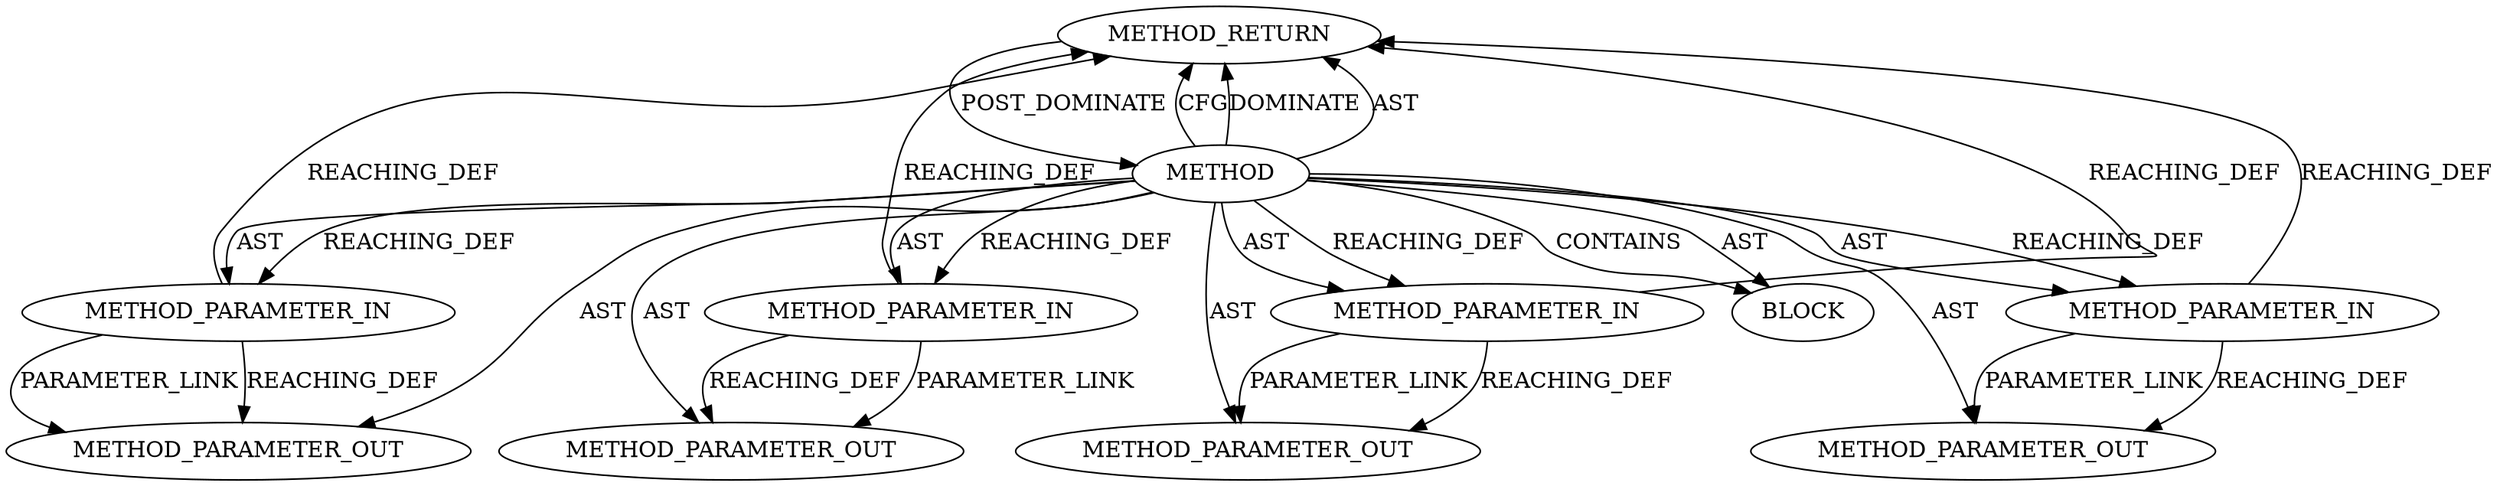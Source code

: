 digraph {
  11973 [label=METHOD_RETURN ORDER=2 CODE="RET" TYPE_FULL_NAME="ANY" EVALUATION_STRATEGY="BY_VALUE"]
  11972 [label=BLOCK ORDER=1 ARGUMENT_INDEX=1 CODE="<empty>" TYPE_FULL_NAME="ANY"]
  13250 [label=METHOD_PARAMETER_OUT ORDER=3 CODE="p3" IS_VARIADIC=false TYPE_FULL_NAME="ANY" EVALUATION_STRATEGY="BY_VALUE" INDEX=3 NAME="p3"]
  11969 [label=METHOD_PARAMETER_IN ORDER=2 CODE="p2" IS_VARIADIC=false TYPE_FULL_NAME="ANY" EVALUATION_STRATEGY="BY_VALUE" INDEX=2 NAME="p2"]
  11967 [label=METHOD AST_PARENT_TYPE="NAMESPACE_BLOCK" AST_PARENT_FULL_NAME="<global>" ORDER=0 CODE="<empty>" FULL_NAME="<operator>.arrayInitializer" IS_EXTERNAL=true FILENAME="<empty>" SIGNATURE="" NAME="<operator>.arrayInitializer"]
  11971 [label=METHOD_PARAMETER_IN ORDER=4 CODE="p4" IS_VARIADIC=false TYPE_FULL_NAME="ANY" EVALUATION_STRATEGY="BY_VALUE" INDEX=4 NAME="p4"]
  13251 [label=METHOD_PARAMETER_OUT ORDER=4 CODE="p4" IS_VARIADIC=false TYPE_FULL_NAME="ANY" EVALUATION_STRATEGY="BY_VALUE" INDEX=4 NAME="p4"]
  13249 [label=METHOD_PARAMETER_OUT ORDER=2 CODE="p2" IS_VARIADIC=false TYPE_FULL_NAME="ANY" EVALUATION_STRATEGY="BY_VALUE" INDEX=2 NAME="p2"]
  11970 [label=METHOD_PARAMETER_IN ORDER=3 CODE="p3" IS_VARIADIC=false TYPE_FULL_NAME="ANY" EVALUATION_STRATEGY="BY_VALUE" INDEX=3 NAME="p3"]
  13248 [label=METHOD_PARAMETER_OUT ORDER=1 CODE="p1" IS_VARIADIC=false TYPE_FULL_NAME="ANY" EVALUATION_STRATEGY="BY_VALUE" INDEX=1 NAME="p1"]
  11968 [label=METHOD_PARAMETER_IN ORDER=1 CODE="p1" IS_VARIADIC=false TYPE_FULL_NAME="ANY" EVALUATION_STRATEGY="BY_VALUE" INDEX=1 NAME="p1"]
  11967 -> 11973 [label=CFG ]
  11967 -> 11970 [label=AST ]
  11967 -> 13250 [label=AST ]
  11968 -> 11973 [label=REACHING_DEF VARIABLE="p1"]
  11967 -> 11971 [label=REACHING_DEF VARIABLE=""]
  11967 -> 11968 [label=REACHING_DEF VARIABLE=""]
  11967 -> 11969 [label=REACHING_DEF VARIABLE=""]
  11967 -> 11971 [label=AST ]
  11968 -> 13248 [label=PARAMETER_LINK ]
  11968 -> 13248 [label=REACHING_DEF VARIABLE="p1"]
  11971 -> 11973 [label=REACHING_DEF VARIABLE="p4"]
  11969 -> 13249 [label=PARAMETER_LINK ]
  11967 -> 13251 [label=AST ]
  11971 -> 13251 [label=REACHING_DEF VARIABLE="p4"]
  11967 -> 11973 [label=DOMINATE ]
  11970 -> 13250 [label=REACHING_DEF VARIABLE="p3"]
  11967 -> 11972 [label=AST ]
  11967 -> 11968 [label=AST ]
  11973 -> 11967 [label=POST_DOMINATE ]
  11967 -> 13248 [label=AST ]
  11967 -> 11970 [label=REACHING_DEF VARIABLE=""]
  11967 -> 11972 [label=CONTAINS ]
  11967 -> 11969 [label=AST ]
  11970 -> 11973 [label=REACHING_DEF VARIABLE="p3"]
  11970 -> 13250 [label=PARAMETER_LINK ]
  11969 -> 13249 [label=REACHING_DEF VARIABLE="p2"]
  11967 -> 11973 [label=AST ]
  11969 -> 11973 [label=REACHING_DEF VARIABLE="p2"]
  11971 -> 13251 [label=PARAMETER_LINK ]
  11967 -> 13249 [label=AST ]
}
